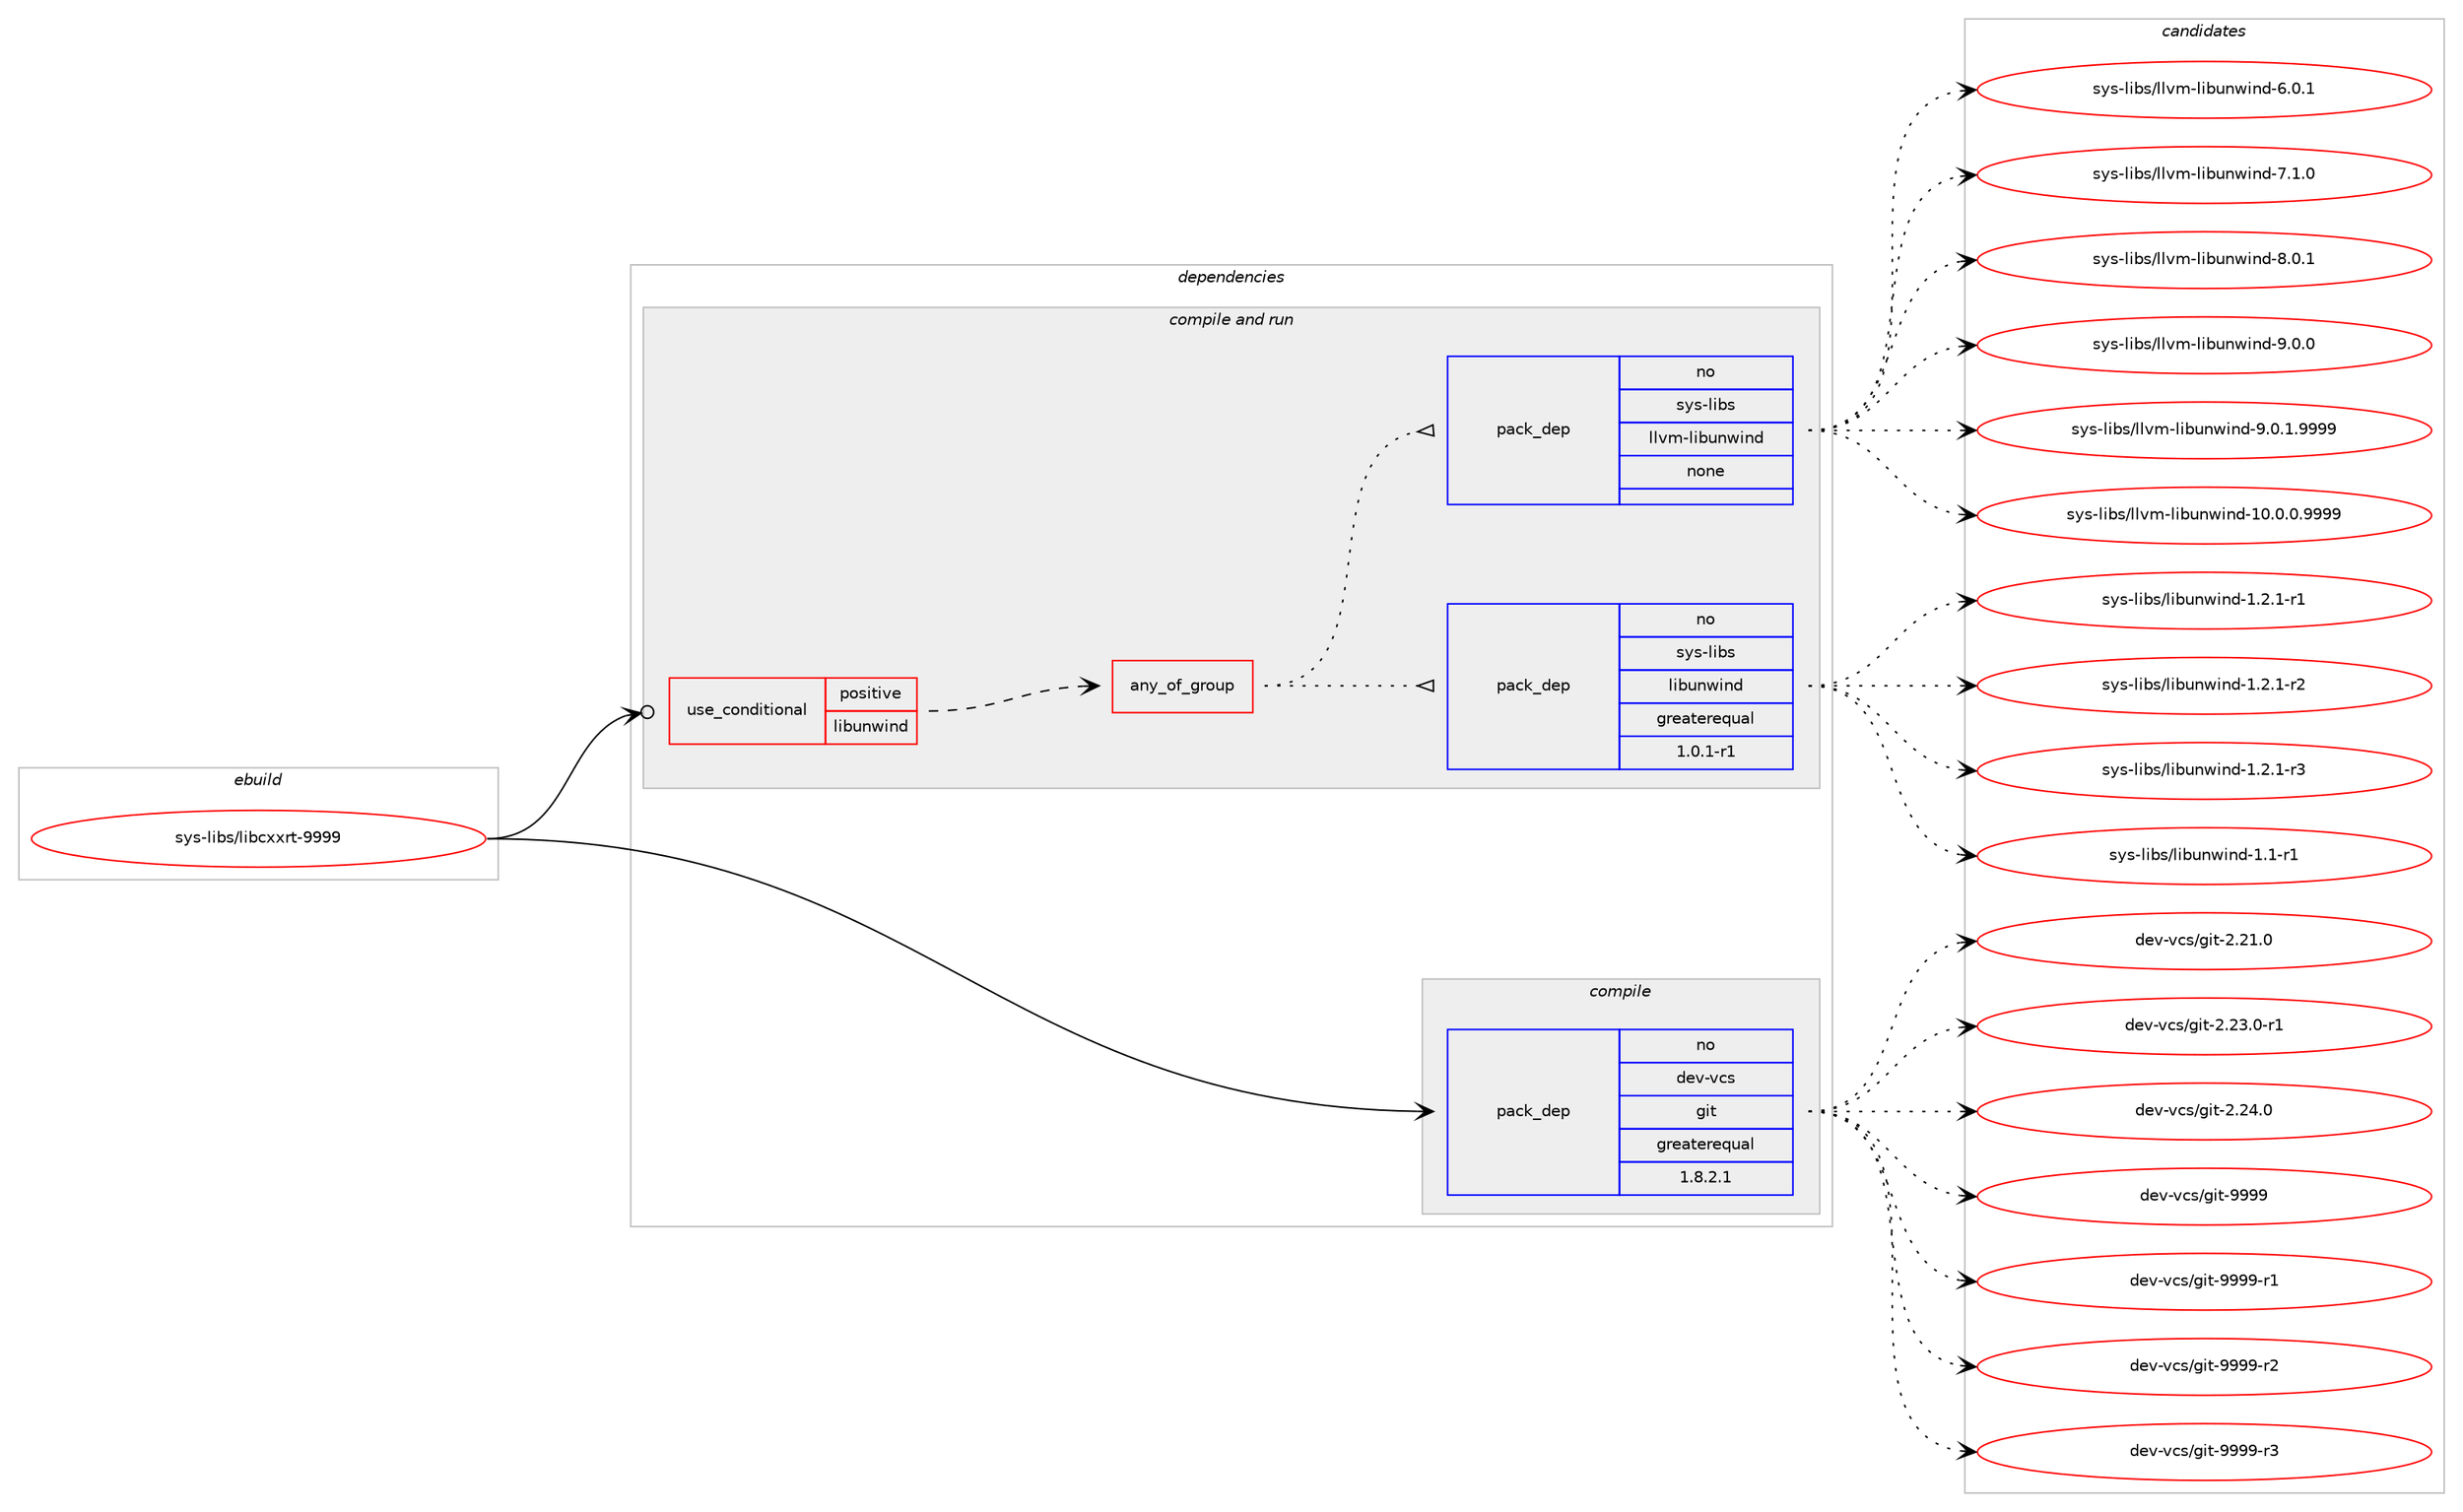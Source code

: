 digraph prolog {

# *************
# Graph options
# *************

newrank=true;
concentrate=true;
compound=true;
graph [rankdir=LR,fontname=Helvetica,fontsize=10,ranksep=1.5];#, ranksep=2.5, nodesep=0.2];
edge  [arrowhead=vee];
node  [fontname=Helvetica,fontsize=10];

# **********
# The ebuild
# **********

subgraph cluster_leftcol {
color=gray;
rank=same;
label=<<i>ebuild</i>>;
id [label="sys-libs/libcxxrt-9999", color=red, width=4, href="../sys-libs/libcxxrt-9999.svg"];
}

# ****************
# The dependencies
# ****************

subgraph cluster_midcol {
color=gray;
label=<<i>dependencies</i>>;
subgraph cluster_compile {
fillcolor="#eeeeee";
style=filled;
label=<<i>compile</i>>;
subgraph pack666324 {
dependency897826 [label=<<TABLE BORDER="0" CELLBORDER="1" CELLSPACING="0" CELLPADDING="4" WIDTH="220"><TR><TD ROWSPAN="6" CELLPADDING="30">pack_dep</TD></TR><TR><TD WIDTH="110">no</TD></TR><TR><TD>dev-vcs</TD></TR><TR><TD>git</TD></TR><TR><TD>greaterequal</TD></TR><TR><TD>1.8.2.1</TD></TR></TABLE>>, shape=none, color=blue];
}
id:e -> dependency897826:w [weight=20,style="solid",arrowhead="vee"];
}
subgraph cluster_compileandrun {
fillcolor="#eeeeee";
style=filled;
label=<<i>compile and run</i>>;
subgraph cond215727 {
dependency897827 [label=<<TABLE BORDER="0" CELLBORDER="1" CELLSPACING="0" CELLPADDING="4"><TR><TD ROWSPAN="3" CELLPADDING="10">use_conditional</TD></TR><TR><TD>positive</TD></TR><TR><TD>libunwind</TD></TR></TABLE>>, shape=none, color=red];
subgraph any15223 {
dependency897828 [label=<<TABLE BORDER="0" CELLBORDER="1" CELLSPACING="0" CELLPADDING="4"><TR><TD CELLPADDING="10">any_of_group</TD></TR></TABLE>>, shape=none, color=red];subgraph pack666325 {
dependency897829 [label=<<TABLE BORDER="0" CELLBORDER="1" CELLSPACING="0" CELLPADDING="4" WIDTH="220"><TR><TD ROWSPAN="6" CELLPADDING="30">pack_dep</TD></TR><TR><TD WIDTH="110">no</TD></TR><TR><TD>sys-libs</TD></TR><TR><TD>libunwind</TD></TR><TR><TD>greaterequal</TD></TR><TR><TD>1.0.1-r1</TD></TR></TABLE>>, shape=none, color=blue];
}
dependency897828:e -> dependency897829:w [weight=20,style="dotted",arrowhead="oinv"];
subgraph pack666326 {
dependency897830 [label=<<TABLE BORDER="0" CELLBORDER="1" CELLSPACING="0" CELLPADDING="4" WIDTH="220"><TR><TD ROWSPAN="6" CELLPADDING="30">pack_dep</TD></TR><TR><TD WIDTH="110">no</TD></TR><TR><TD>sys-libs</TD></TR><TR><TD>llvm-libunwind</TD></TR><TR><TD>none</TD></TR><TR><TD></TD></TR></TABLE>>, shape=none, color=blue];
}
dependency897828:e -> dependency897830:w [weight=20,style="dotted",arrowhead="oinv"];
}
dependency897827:e -> dependency897828:w [weight=20,style="dashed",arrowhead="vee"];
}
id:e -> dependency897827:w [weight=20,style="solid",arrowhead="odotvee"];
}
subgraph cluster_run {
fillcolor="#eeeeee";
style=filled;
label=<<i>run</i>>;
}
}

# **************
# The candidates
# **************

subgraph cluster_choices {
rank=same;
color=gray;
label=<<i>candidates</i>>;

subgraph choice666324 {
color=black;
nodesep=1;
choice10010111845118991154710310511645504650494648 [label="dev-vcs/git-2.21.0", color=red, width=4,href="../dev-vcs/git-2.21.0.svg"];
choice100101118451189911547103105116455046505146484511449 [label="dev-vcs/git-2.23.0-r1", color=red, width=4,href="../dev-vcs/git-2.23.0-r1.svg"];
choice10010111845118991154710310511645504650524648 [label="dev-vcs/git-2.24.0", color=red, width=4,href="../dev-vcs/git-2.24.0.svg"];
choice1001011184511899115471031051164557575757 [label="dev-vcs/git-9999", color=red, width=4,href="../dev-vcs/git-9999.svg"];
choice10010111845118991154710310511645575757574511449 [label="dev-vcs/git-9999-r1", color=red, width=4,href="../dev-vcs/git-9999-r1.svg"];
choice10010111845118991154710310511645575757574511450 [label="dev-vcs/git-9999-r2", color=red, width=4,href="../dev-vcs/git-9999-r2.svg"];
choice10010111845118991154710310511645575757574511451 [label="dev-vcs/git-9999-r3", color=red, width=4,href="../dev-vcs/git-9999-r3.svg"];
dependency897826:e -> choice10010111845118991154710310511645504650494648:w [style=dotted,weight="100"];
dependency897826:e -> choice100101118451189911547103105116455046505146484511449:w [style=dotted,weight="100"];
dependency897826:e -> choice10010111845118991154710310511645504650524648:w [style=dotted,weight="100"];
dependency897826:e -> choice1001011184511899115471031051164557575757:w [style=dotted,weight="100"];
dependency897826:e -> choice10010111845118991154710310511645575757574511449:w [style=dotted,weight="100"];
dependency897826:e -> choice10010111845118991154710310511645575757574511450:w [style=dotted,weight="100"];
dependency897826:e -> choice10010111845118991154710310511645575757574511451:w [style=dotted,weight="100"];
}
subgraph choice666325 {
color=black;
nodesep=1;
choice11512111545108105981154710810598117110119105110100454946494511449 [label="sys-libs/libunwind-1.1-r1", color=red, width=4,href="../sys-libs/libunwind-1.1-r1.svg"];
choice115121115451081059811547108105981171101191051101004549465046494511449 [label="sys-libs/libunwind-1.2.1-r1", color=red, width=4,href="../sys-libs/libunwind-1.2.1-r1.svg"];
choice115121115451081059811547108105981171101191051101004549465046494511450 [label="sys-libs/libunwind-1.2.1-r2", color=red, width=4,href="../sys-libs/libunwind-1.2.1-r2.svg"];
choice115121115451081059811547108105981171101191051101004549465046494511451 [label="sys-libs/libunwind-1.2.1-r3", color=red, width=4,href="../sys-libs/libunwind-1.2.1-r3.svg"];
dependency897829:e -> choice11512111545108105981154710810598117110119105110100454946494511449:w [style=dotted,weight="100"];
dependency897829:e -> choice115121115451081059811547108105981171101191051101004549465046494511449:w [style=dotted,weight="100"];
dependency897829:e -> choice115121115451081059811547108105981171101191051101004549465046494511450:w [style=dotted,weight="100"];
dependency897829:e -> choice115121115451081059811547108105981171101191051101004549465046494511451:w [style=dotted,weight="100"];
}
subgraph choice666326 {
color=black;
nodesep=1;
choice1151211154510810598115471081081181094510810598117110119105110100454948464846484657575757 [label="sys-libs/llvm-libunwind-10.0.0.9999", color=red, width=4,href="../sys-libs/llvm-libunwind-10.0.0.9999.svg"];
choice1151211154510810598115471081081181094510810598117110119105110100455446484649 [label="sys-libs/llvm-libunwind-6.0.1", color=red, width=4,href="../sys-libs/llvm-libunwind-6.0.1.svg"];
choice1151211154510810598115471081081181094510810598117110119105110100455546494648 [label="sys-libs/llvm-libunwind-7.1.0", color=red, width=4,href="../sys-libs/llvm-libunwind-7.1.0.svg"];
choice1151211154510810598115471081081181094510810598117110119105110100455646484649 [label="sys-libs/llvm-libunwind-8.0.1", color=red, width=4,href="../sys-libs/llvm-libunwind-8.0.1.svg"];
choice1151211154510810598115471081081181094510810598117110119105110100455746484648 [label="sys-libs/llvm-libunwind-9.0.0", color=red, width=4,href="../sys-libs/llvm-libunwind-9.0.0.svg"];
choice11512111545108105981154710810811810945108105981171101191051101004557464846494657575757 [label="sys-libs/llvm-libunwind-9.0.1.9999", color=red, width=4,href="../sys-libs/llvm-libunwind-9.0.1.9999.svg"];
dependency897830:e -> choice1151211154510810598115471081081181094510810598117110119105110100454948464846484657575757:w [style=dotted,weight="100"];
dependency897830:e -> choice1151211154510810598115471081081181094510810598117110119105110100455446484649:w [style=dotted,weight="100"];
dependency897830:e -> choice1151211154510810598115471081081181094510810598117110119105110100455546494648:w [style=dotted,weight="100"];
dependency897830:e -> choice1151211154510810598115471081081181094510810598117110119105110100455646484649:w [style=dotted,weight="100"];
dependency897830:e -> choice1151211154510810598115471081081181094510810598117110119105110100455746484648:w [style=dotted,weight="100"];
dependency897830:e -> choice11512111545108105981154710810811810945108105981171101191051101004557464846494657575757:w [style=dotted,weight="100"];
}
}

}
